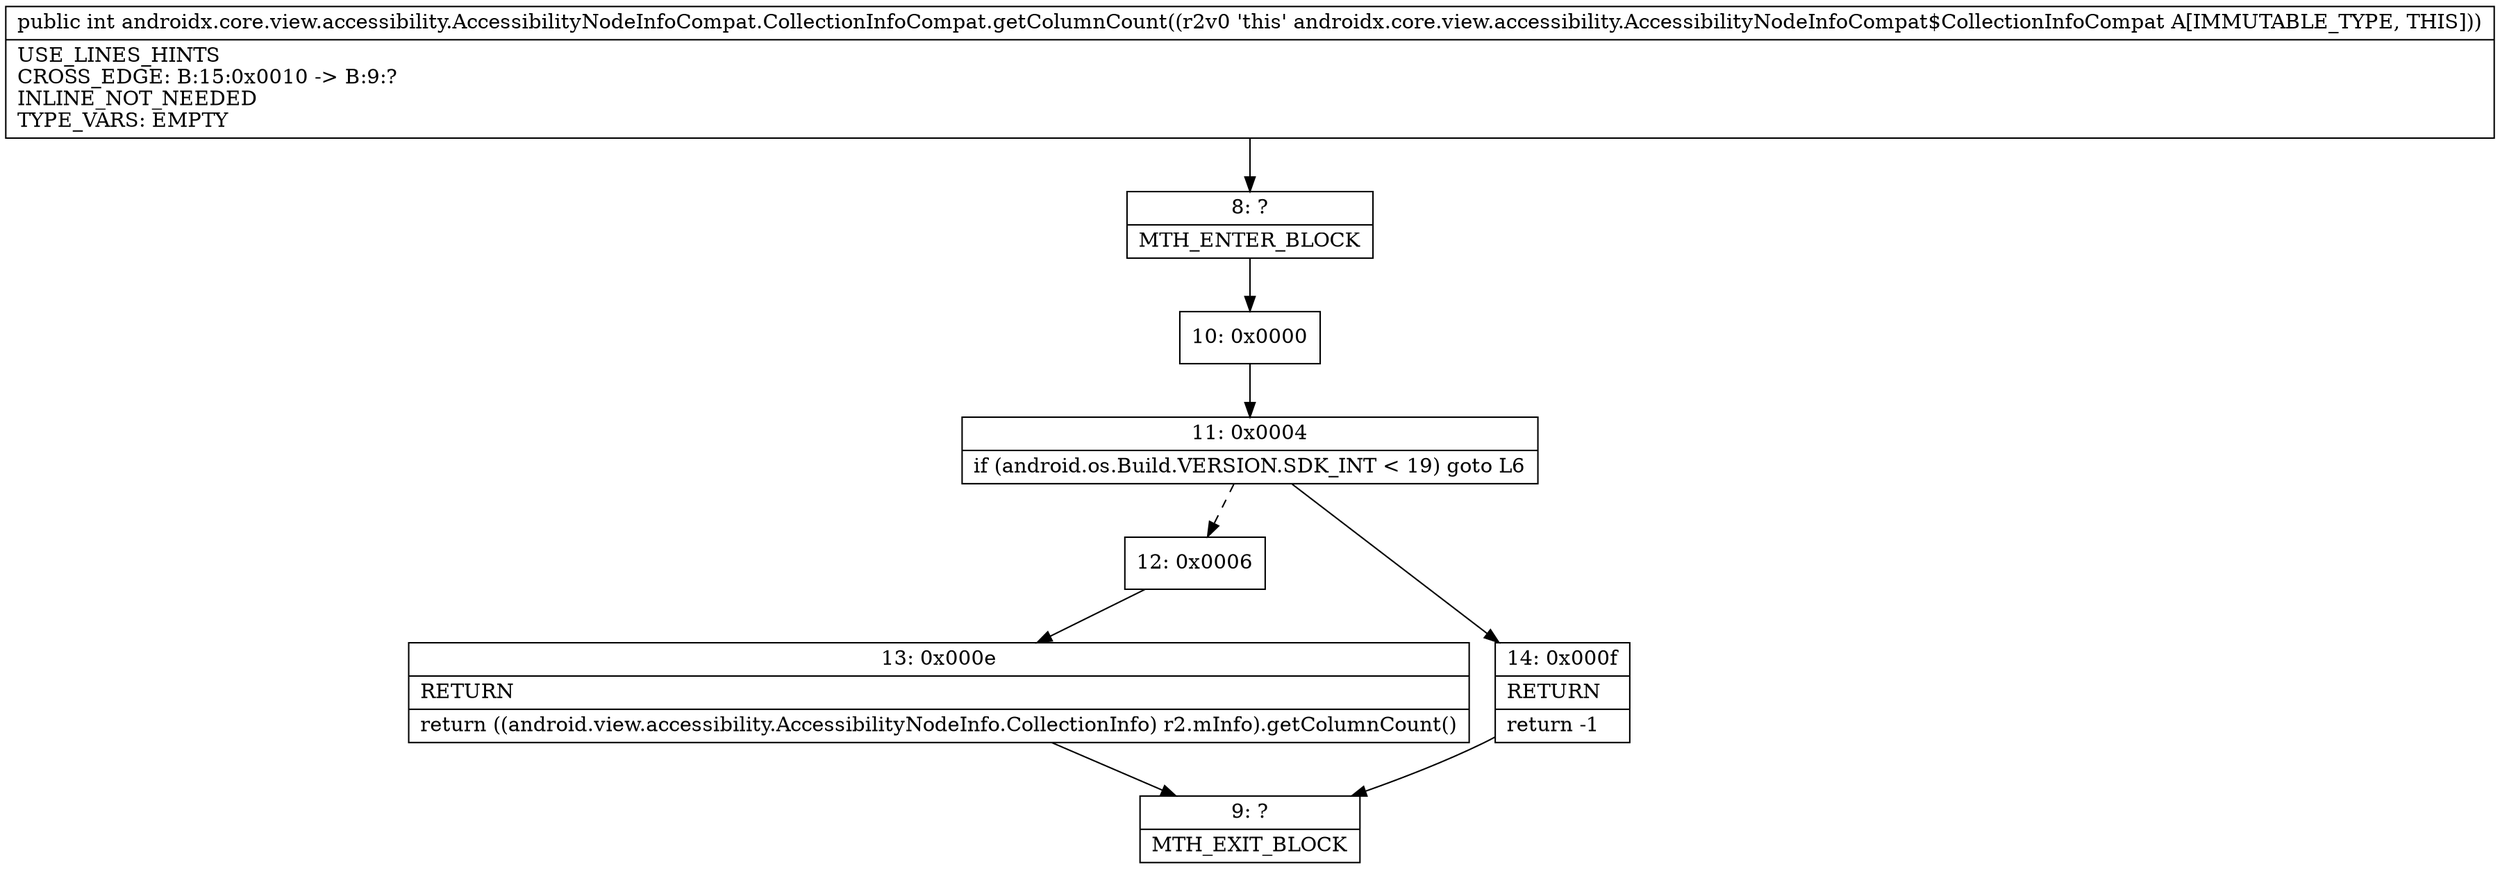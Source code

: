 digraph "CFG forandroidx.core.view.accessibility.AccessibilityNodeInfoCompat.CollectionInfoCompat.getColumnCount()I" {
Node_8 [shape=record,label="{8\:\ ?|MTH_ENTER_BLOCK\l}"];
Node_10 [shape=record,label="{10\:\ 0x0000}"];
Node_11 [shape=record,label="{11\:\ 0x0004|if (android.os.Build.VERSION.SDK_INT \< 19) goto L6\l}"];
Node_12 [shape=record,label="{12\:\ 0x0006}"];
Node_13 [shape=record,label="{13\:\ 0x000e|RETURN\l|return ((android.view.accessibility.AccessibilityNodeInfo.CollectionInfo) r2.mInfo).getColumnCount()\l}"];
Node_9 [shape=record,label="{9\:\ ?|MTH_EXIT_BLOCK\l}"];
Node_14 [shape=record,label="{14\:\ 0x000f|RETURN\l|return \-1\l}"];
MethodNode[shape=record,label="{public int androidx.core.view.accessibility.AccessibilityNodeInfoCompat.CollectionInfoCompat.getColumnCount((r2v0 'this' androidx.core.view.accessibility.AccessibilityNodeInfoCompat$CollectionInfoCompat A[IMMUTABLE_TYPE, THIS]))  | USE_LINES_HINTS\lCROSS_EDGE: B:15:0x0010 \-\> B:9:?\lINLINE_NOT_NEEDED\lTYPE_VARS: EMPTY\l}"];
MethodNode -> Node_8;Node_8 -> Node_10;
Node_10 -> Node_11;
Node_11 -> Node_12[style=dashed];
Node_11 -> Node_14;
Node_12 -> Node_13;
Node_13 -> Node_9;
Node_14 -> Node_9;
}

